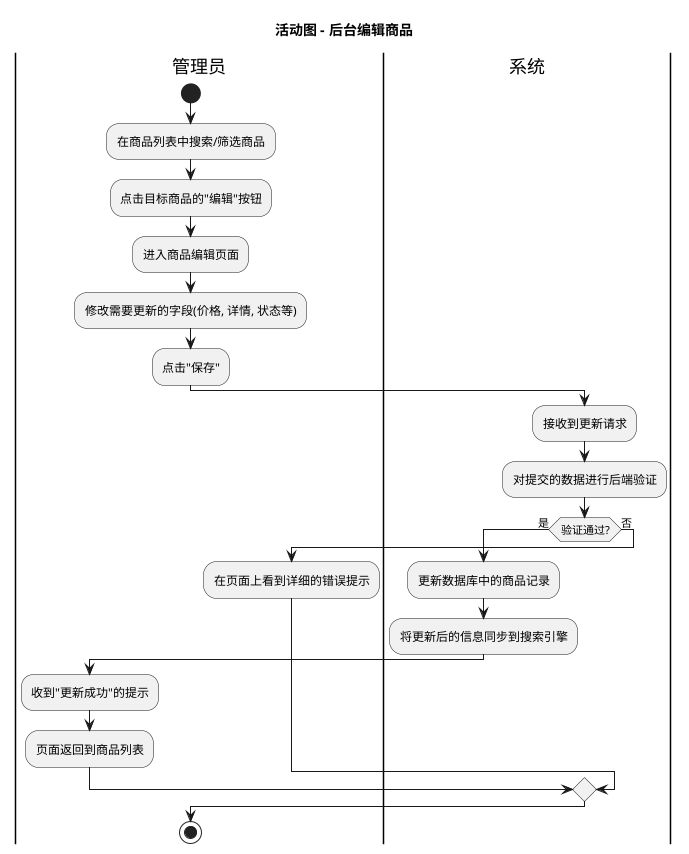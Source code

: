 @startuml
title "活动图 - 后台编辑商品"

|管理员|
start
:在商品列表中搜索/筛选商品;
:点击目标商品的"编辑"按钮;
:进入商品编辑页面;
:修改需要更新的字段(价格, 详情, 状态等);
:点击"保存";

|系统|
:接收到更新请求;
:对提交的数据进行后端验证;
if (验证通过?) then (是)
  :更新数据库中的商品记录;
  :将更新后的信息同步到搜索引擎;
  |管理员|
  :收到"更新成功"的提示;
  :页面返回到商品列表;
else (否)
  |管理员|
  :在页面上看到详细的错误提示;
endif
stop

@enduml 